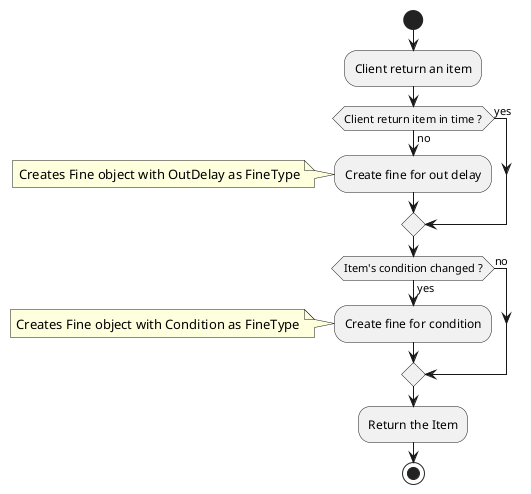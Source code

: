 @startuml Return Activity Diagram
start
:Client return an item;

    if (Client return item in time ?) then (yes)

    else (no)
      :Create fine for out delay;
      note: Creates Fine object with OutDelay as FineType
    endif

    if (Item's condition changed ?) then (yes)
      :Create fine for condition;
      note: Creates Fine object with Condition as FineType
    else (no)
    endif
      
    :Return the Item;
stop
@enduml
